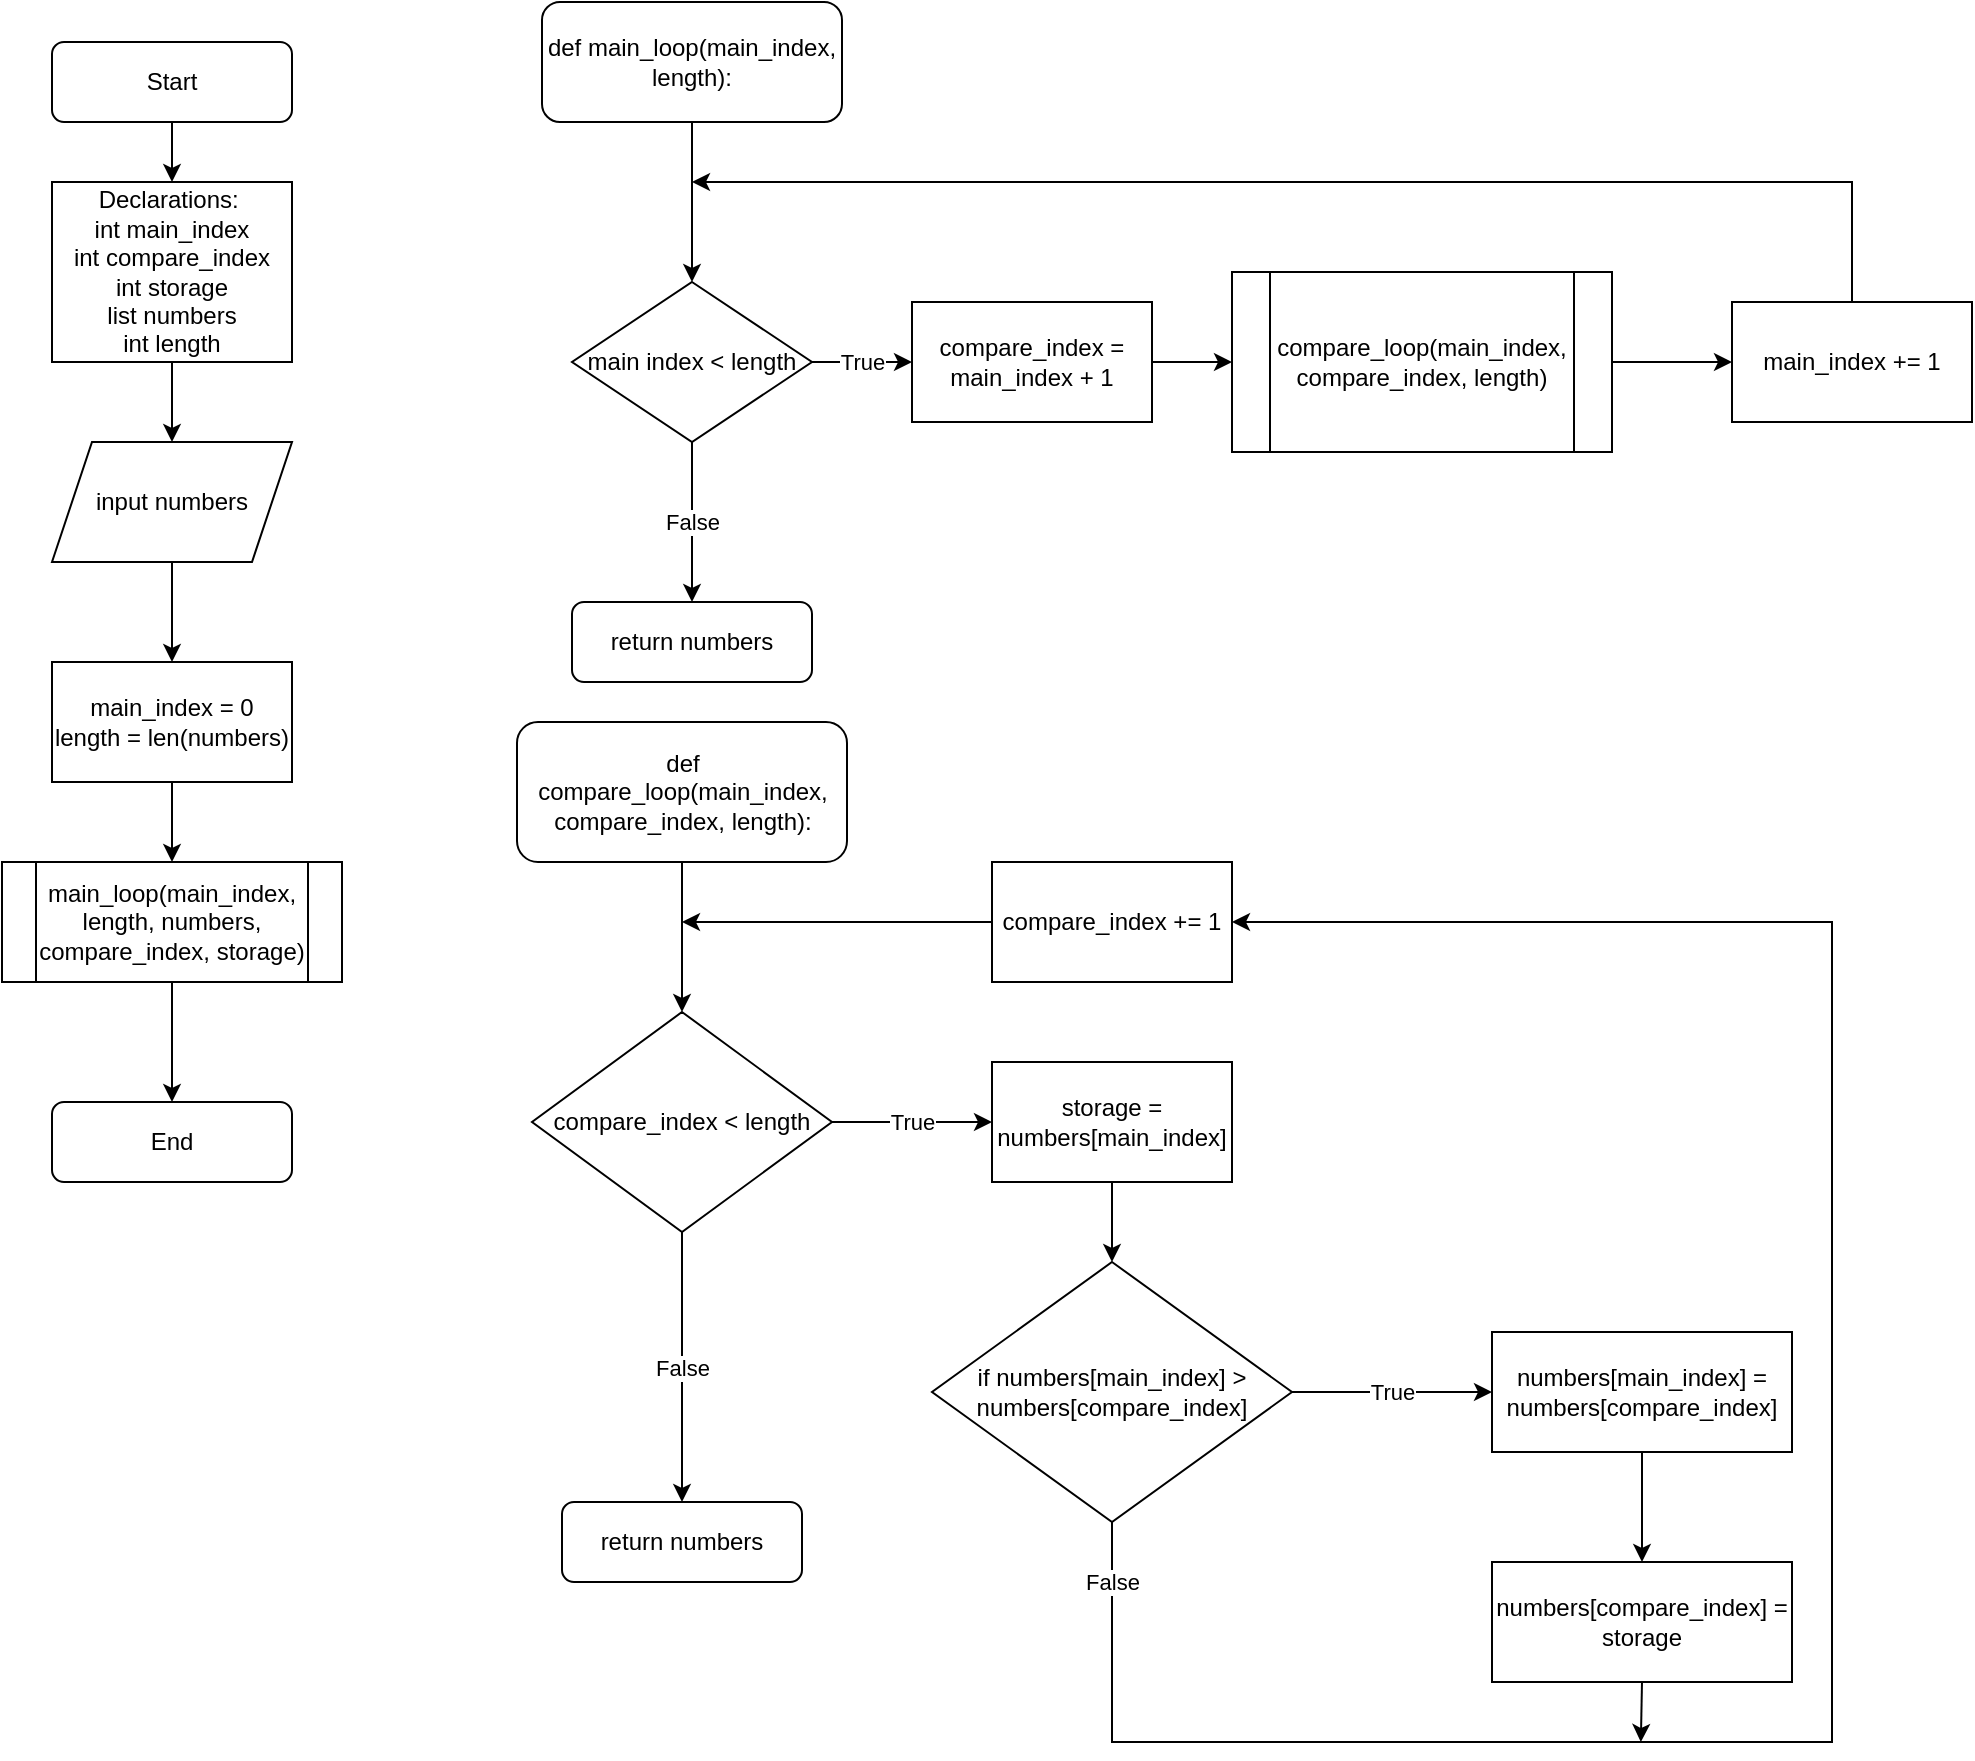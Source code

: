 <mxfile version="24.7.1" type="onedrive">
  <diagram id="C5RBs43oDa-KdzZeNtuy" name="Page-1">
    <mxGraphModel grid="1" page="1" gridSize="10" guides="1" tooltips="1" connect="1" arrows="1" fold="1" pageScale="1" pageWidth="827" pageHeight="1169" math="0" shadow="0">
      <root>
        <mxCell id="WIyWlLk6GJQsqaUBKTNV-0" />
        <mxCell id="WIyWlLk6GJQsqaUBKTNV-1" parent="WIyWlLk6GJQsqaUBKTNV-0" />
        <mxCell id="GLZ1hNm2wPYCQAVIW5SQ-14" style="edgeStyle=orthogonalEdgeStyle;rounded=0;orthogonalLoop=1;jettySize=auto;html=1;exitX=0.5;exitY=1;exitDx=0;exitDy=0;entryX=0.5;entryY=0;entryDx=0;entryDy=0;" edge="1" parent="WIyWlLk6GJQsqaUBKTNV-1" source="WIyWlLk6GJQsqaUBKTNV-3" target="GLZ1hNm2wPYCQAVIW5SQ-2">
          <mxGeometry relative="1" as="geometry" />
        </mxCell>
        <mxCell id="WIyWlLk6GJQsqaUBKTNV-3" value="Start" style="rounded=1;whiteSpace=wrap;html=1;fontSize=12;glass=0;strokeWidth=1;shadow=0;" vertex="1" parent="WIyWlLk6GJQsqaUBKTNV-1">
          <mxGeometry x="160" y="90" width="120" height="40" as="geometry" />
        </mxCell>
        <mxCell id="B6lomNf3sQdUEYr7_i3U-16" style="edgeStyle=orthogonalEdgeStyle;rounded=0;orthogonalLoop=1;jettySize=auto;html=1;exitX=0.5;exitY=1;exitDx=0;exitDy=0;" edge="1" parent="WIyWlLk6GJQsqaUBKTNV-1" source="GLZ1hNm2wPYCQAVIW5SQ-0" target="B6lomNf3sQdUEYr7_i3U-15">
          <mxGeometry relative="1" as="geometry" />
        </mxCell>
        <mxCell id="GLZ1hNm2wPYCQAVIW5SQ-0" value="&lt;div&gt;main_index = 0&lt;/div&gt;&lt;div&gt;length = len(numbers)&lt;/div&gt;" style="rounded=0;whiteSpace=wrap;html=1;" vertex="1" parent="WIyWlLk6GJQsqaUBKTNV-1">
          <mxGeometry x="160" y="400" width="120" height="60" as="geometry" />
        </mxCell>
        <mxCell id="B6lomNf3sQdUEYr7_i3U-4" value="True" style="edgeStyle=orthogonalEdgeStyle;rounded=0;orthogonalLoop=1;jettySize=auto;html=1;exitX=1;exitY=0.5;exitDx=0;exitDy=0;entryX=0;entryY=0.5;entryDx=0;entryDy=0;" edge="1" parent="WIyWlLk6GJQsqaUBKTNV-1" source="GLZ1hNm2wPYCQAVIW5SQ-1" target="B6lomNf3sQdUEYr7_i3U-3">
          <mxGeometry relative="1" as="geometry" />
        </mxCell>
        <mxCell id="GLZ1hNm2wPYCQAVIW5SQ-1" value="compare_index &amp;lt; length" style="rhombus;whiteSpace=wrap;html=1;" vertex="1" parent="WIyWlLk6GJQsqaUBKTNV-1">
          <mxGeometry x="400" y="575" width="150" height="110" as="geometry" />
        </mxCell>
        <mxCell id="GLZ1hNm2wPYCQAVIW5SQ-15" style="edgeStyle=orthogonalEdgeStyle;rounded=0;orthogonalLoop=1;jettySize=auto;html=1;exitX=0.5;exitY=1;exitDx=0;exitDy=0;entryX=0.5;entryY=0;entryDx=0;entryDy=0;" edge="1" parent="WIyWlLk6GJQsqaUBKTNV-1" source="GLZ1hNm2wPYCQAVIW5SQ-2" target="GLZ1hNm2wPYCQAVIW5SQ-3">
          <mxGeometry relative="1" as="geometry" />
        </mxCell>
        <mxCell id="GLZ1hNm2wPYCQAVIW5SQ-2" value="&lt;div&gt;&lt;span style=&quot;background-color: initial;&quot;&gt;Declarations:&amp;nbsp;&lt;/span&gt;&lt;br&gt;&lt;/div&gt;&lt;div&gt;int main_index&lt;/div&gt;&lt;div&gt;int compare_index&lt;/div&gt;&lt;div&gt;int storage&lt;/div&gt;&lt;div&gt;&lt;div&gt;list numbers&lt;/div&gt;&lt;/div&gt;&lt;div&gt;int length&lt;/div&gt;" style="rounded=0;whiteSpace=wrap;html=1;" vertex="1" parent="WIyWlLk6GJQsqaUBKTNV-1">
          <mxGeometry x="160" y="160" width="120" height="90" as="geometry" />
        </mxCell>
        <mxCell id="GLZ1hNm2wPYCQAVIW5SQ-16" style="edgeStyle=orthogonalEdgeStyle;rounded=0;orthogonalLoop=1;jettySize=auto;html=1;exitX=0.5;exitY=1;exitDx=0;exitDy=0;entryX=0.5;entryY=0;entryDx=0;entryDy=0;" edge="1" parent="WIyWlLk6GJQsqaUBKTNV-1" source="GLZ1hNm2wPYCQAVIW5SQ-3" target="GLZ1hNm2wPYCQAVIW5SQ-0">
          <mxGeometry relative="1" as="geometry" />
        </mxCell>
        <mxCell id="GLZ1hNm2wPYCQAVIW5SQ-3" value="input numbers" style="shape=parallelogram;perimeter=parallelogramPerimeter;whiteSpace=wrap;html=1;fixedSize=1;" vertex="1" parent="WIyWlLk6GJQsqaUBKTNV-1">
          <mxGeometry x="160" y="290" width="120" height="60" as="geometry" />
        </mxCell>
        <mxCell id="GLZ1hNm2wPYCQAVIW5SQ-11" value="True" style="edgeStyle=orthogonalEdgeStyle;rounded=0;orthogonalLoop=1;jettySize=auto;html=1;exitX=1;exitY=0.5;exitDx=0;exitDy=0;entryX=0;entryY=0.5;entryDx=0;entryDy=0;" edge="1" parent="WIyWlLk6GJQsqaUBKTNV-1" source="GLZ1hNm2wPYCQAVIW5SQ-5" target="GLZ1hNm2wPYCQAVIW5SQ-7">
          <mxGeometry relative="1" as="geometry" />
        </mxCell>
        <mxCell id="B6lomNf3sQdUEYr7_i3U-11" value="False" style="edgeStyle=orthogonalEdgeStyle;rounded=0;orthogonalLoop=1;jettySize=auto;html=1;exitX=0.5;exitY=1;exitDx=0;exitDy=0;entryX=1;entryY=0.5;entryDx=0;entryDy=0;" edge="1" parent="WIyWlLk6GJQsqaUBKTNV-1" source="GLZ1hNm2wPYCQAVIW5SQ-5" target="B6lomNf3sQdUEYr7_i3U-10">
          <mxGeometry x="-0.949" relative="1" as="geometry">
            <Array as="points">
              <mxPoint x="690" y="940" />
              <mxPoint x="1050" y="940" />
              <mxPoint x="1050" y="530" />
            </Array>
            <mxPoint as="offset" />
          </mxGeometry>
        </mxCell>
        <mxCell id="GLZ1hNm2wPYCQAVIW5SQ-5" value="if numbers[main_index] &amp;gt; numbers[compare_index]" style="rhombus;whiteSpace=wrap;html=1;" vertex="1" parent="WIyWlLk6GJQsqaUBKTNV-1">
          <mxGeometry x="600" y="700" width="180" height="130" as="geometry" />
        </mxCell>
        <mxCell id="GLZ1hNm2wPYCQAVIW5SQ-12" style="edgeStyle=orthogonalEdgeStyle;rounded=0;orthogonalLoop=1;jettySize=auto;html=1;exitX=0.5;exitY=1;exitDx=0;exitDy=0;entryX=0.5;entryY=0;entryDx=0;entryDy=0;" edge="1" parent="WIyWlLk6GJQsqaUBKTNV-1" source="GLZ1hNm2wPYCQAVIW5SQ-7" target="GLZ1hNm2wPYCQAVIW5SQ-8">
          <mxGeometry relative="1" as="geometry" />
        </mxCell>
        <mxCell id="GLZ1hNm2wPYCQAVIW5SQ-7" value="numbers[main_index] = numbers[compare_index]" style="rounded=0;whiteSpace=wrap;html=1;" vertex="1" parent="WIyWlLk6GJQsqaUBKTNV-1">
          <mxGeometry x="880" y="735" width="150" height="60" as="geometry" />
        </mxCell>
        <mxCell id="w4WVEwcR2jE2xloLHHEi-8" style="edgeStyle=orthogonalEdgeStyle;rounded=0;orthogonalLoop=1;jettySize=auto;html=1;exitX=0.5;exitY=1;exitDx=0;exitDy=0;" edge="1" parent="WIyWlLk6GJQsqaUBKTNV-1" source="GLZ1hNm2wPYCQAVIW5SQ-8">
          <mxGeometry relative="1" as="geometry">
            <mxPoint x="954.429" y="940" as="targetPoint" />
          </mxGeometry>
        </mxCell>
        <mxCell id="GLZ1hNm2wPYCQAVIW5SQ-8" value="numbers[compare_index] = storage" style="rounded=0;whiteSpace=wrap;html=1;" vertex="1" parent="WIyWlLk6GJQsqaUBKTNV-1">
          <mxGeometry x="880" y="850" width="150" height="60" as="geometry" />
        </mxCell>
        <mxCell id="GLZ1hNm2wPYCQAVIW5SQ-22" value="End" style="rounded=1;whiteSpace=wrap;html=1;fontSize=12;glass=0;strokeWidth=1;shadow=0;" vertex="1" parent="WIyWlLk6GJQsqaUBKTNV-1">
          <mxGeometry x="160" y="620" width="120" height="40" as="geometry" />
        </mxCell>
        <mxCell id="B6lomNf3sQdUEYr7_i3U-1" value="True" style="edgeStyle=orthogonalEdgeStyle;rounded=0;orthogonalLoop=1;jettySize=auto;html=1;exitX=1;exitY=0.5;exitDx=0;exitDy=0;entryX=0;entryY=0.5;entryDx=0;entryDy=0;" edge="1" parent="WIyWlLk6GJQsqaUBKTNV-1" source="GLZ1hNm2wPYCQAVIW5SQ-23" target="GLZ1hNm2wPYCQAVIW5SQ-25">
          <mxGeometry relative="1" as="geometry" />
        </mxCell>
        <mxCell id="B6lomNf3sQdUEYr7_i3U-21" value="False" style="edgeStyle=orthogonalEdgeStyle;rounded=0;orthogonalLoop=1;jettySize=auto;html=1;exitX=0.5;exitY=1;exitDx=0;exitDy=0;entryX=0.5;entryY=0;entryDx=0;entryDy=0;" edge="1" parent="WIyWlLk6GJQsqaUBKTNV-1" source="GLZ1hNm2wPYCQAVIW5SQ-23" target="B6lomNf3sQdUEYr7_i3U-20">
          <mxGeometry relative="1" as="geometry" />
        </mxCell>
        <mxCell id="GLZ1hNm2wPYCQAVIW5SQ-23" value="main index &amp;lt; length" style="rhombus;whiteSpace=wrap;html=1;" vertex="1" parent="WIyWlLk6GJQsqaUBKTNV-1">
          <mxGeometry x="420" y="210" width="120" height="80" as="geometry" />
        </mxCell>
        <mxCell id="w4WVEwcR2jE2xloLHHEi-9" style="edgeStyle=orthogonalEdgeStyle;rounded=0;orthogonalLoop=1;jettySize=auto;html=1;exitX=1;exitY=0.5;exitDx=0;exitDy=0;" edge="1" parent="WIyWlLk6GJQsqaUBKTNV-1" source="GLZ1hNm2wPYCQAVIW5SQ-25" target="w4WVEwcR2jE2xloLHHEi-0">
          <mxGeometry relative="1" as="geometry" />
        </mxCell>
        <mxCell id="GLZ1hNm2wPYCQAVIW5SQ-25" value="compare_index = main_index + 1" style="rounded=0;whiteSpace=wrap;html=1;" vertex="1" parent="WIyWlLk6GJQsqaUBKTNV-1">
          <mxGeometry x="590" y="220" width="120" height="60" as="geometry" />
        </mxCell>
        <mxCell id="w4WVEwcR2jE2xloLHHEi-11" style="edgeStyle=orthogonalEdgeStyle;rounded=0;orthogonalLoop=1;jettySize=auto;html=1;exitX=0.5;exitY=0;exitDx=0;exitDy=0;" edge="1" parent="WIyWlLk6GJQsqaUBKTNV-1" source="GLZ1hNm2wPYCQAVIW5SQ-33">
          <mxGeometry relative="1" as="geometry">
            <mxPoint x="480" y="160" as="targetPoint" />
            <Array as="points">
              <mxPoint x="1060" y="160" />
            </Array>
          </mxGeometry>
        </mxCell>
        <mxCell id="GLZ1hNm2wPYCQAVIW5SQ-33" value="main_index += 1" style="rounded=0;whiteSpace=wrap;html=1;" vertex="1" parent="WIyWlLk6GJQsqaUBKTNV-1">
          <mxGeometry x="1000" y="220" width="120" height="60" as="geometry" />
        </mxCell>
        <mxCell id="B6lomNf3sQdUEYr7_i3U-5" style="edgeStyle=orthogonalEdgeStyle;rounded=0;orthogonalLoop=1;jettySize=auto;html=1;exitX=0.5;exitY=1;exitDx=0;exitDy=0;entryX=0.5;entryY=0;entryDx=0;entryDy=0;" edge="1" parent="WIyWlLk6GJQsqaUBKTNV-1" source="B6lomNf3sQdUEYr7_i3U-3" target="GLZ1hNm2wPYCQAVIW5SQ-5">
          <mxGeometry relative="1" as="geometry" />
        </mxCell>
        <mxCell id="B6lomNf3sQdUEYr7_i3U-3" value="storage = numbers[main_index]" style="rounded=0;whiteSpace=wrap;html=1;" vertex="1" parent="WIyWlLk6GJQsqaUBKTNV-1">
          <mxGeometry x="630" y="600" width="120" height="60" as="geometry" />
        </mxCell>
        <mxCell id="B6lomNf3sQdUEYr7_i3U-12" style="edgeStyle=orthogonalEdgeStyle;rounded=0;orthogonalLoop=1;jettySize=auto;html=1;exitX=0;exitY=0.5;exitDx=0;exitDy=0;" edge="1" parent="WIyWlLk6GJQsqaUBKTNV-1" source="B6lomNf3sQdUEYr7_i3U-10">
          <mxGeometry relative="1" as="geometry">
            <mxPoint x="475" y="530" as="targetPoint" />
          </mxGeometry>
        </mxCell>
        <mxCell id="B6lomNf3sQdUEYr7_i3U-10" value="compare_index += 1" style="rounded=0;whiteSpace=wrap;html=1;" vertex="1" parent="WIyWlLk6GJQsqaUBKTNV-1">
          <mxGeometry x="630" y="500" width="120" height="60" as="geometry" />
        </mxCell>
        <mxCell id="B6lomNf3sQdUEYr7_i3U-17" style="edgeStyle=orthogonalEdgeStyle;rounded=0;orthogonalLoop=1;jettySize=auto;html=1;exitX=0.5;exitY=1;exitDx=0;exitDy=0;entryX=0.5;entryY=0;entryDx=0;entryDy=0;" edge="1" parent="WIyWlLk6GJQsqaUBKTNV-1" source="B6lomNf3sQdUEYr7_i3U-15" target="GLZ1hNm2wPYCQAVIW5SQ-22">
          <mxGeometry relative="1" as="geometry" />
        </mxCell>
        <mxCell id="B6lomNf3sQdUEYr7_i3U-15" value="main_loop(main_index, length, numbers, compare_index, storage)" style="shape=process;whiteSpace=wrap;html=1;backgroundOutline=1;" vertex="1" parent="WIyWlLk6GJQsqaUBKTNV-1">
          <mxGeometry x="135" y="500" width="170" height="60" as="geometry" />
        </mxCell>
        <mxCell id="B6lomNf3sQdUEYr7_i3U-19" style="edgeStyle=orthogonalEdgeStyle;rounded=0;orthogonalLoop=1;jettySize=auto;html=1;exitX=0.5;exitY=1;exitDx=0;exitDy=0;entryX=0.5;entryY=0;entryDx=0;entryDy=0;" edge="1" parent="WIyWlLk6GJQsqaUBKTNV-1" source="B6lomNf3sQdUEYr7_i3U-18" target="GLZ1hNm2wPYCQAVIW5SQ-23">
          <mxGeometry relative="1" as="geometry" />
        </mxCell>
        <mxCell id="B6lomNf3sQdUEYr7_i3U-18" value="def main_loop(main_index, length):" style="rounded=1;whiteSpace=wrap;html=1;fontSize=12;glass=0;strokeWidth=1;shadow=0;" vertex="1" parent="WIyWlLk6GJQsqaUBKTNV-1">
          <mxGeometry x="405" y="70" width="150" height="60" as="geometry" />
        </mxCell>
        <mxCell id="B6lomNf3sQdUEYr7_i3U-20" value="return numbers" style="rounded=1;whiteSpace=wrap;html=1;fontSize=12;glass=0;strokeWidth=1;shadow=0;" vertex="1" parent="WIyWlLk6GJQsqaUBKTNV-1">
          <mxGeometry x="420" y="370" width="120" height="40" as="geometry" />
        </mxCell>
        <mxCell id="w4WVEwcR2jE2xloLHHEi-10" style="edgeStyle=orthogonalEdgeStyle;rounded=0;orthogonalLoop=1;jettySize=auto;html=1;exitX=1;exitY=0.5;exitDx=0;exitDy=0;entryX=0;entryY=0.5;entryDx=0;entryDy=0;" edge="1" parent="WIyWlLk6GJQsqaUBKTNV-1" source="w4WVEwcR2jE2xloLHHEi-0" target="GLZ1hNm2wPYCQAVIW5SQ-33">
          <mxGeometry relative="1" as="geometry" />
        </mxCell>
        <mxCell id="w4WVEwcR2jE2xloLHHEi-0" value="compare_loop(main_index, compare_index, length)" style="shape=process;whiteSpace=wrap;html=1;backgroundOutline=1;" vertex="1" parent="WIyWlLk6GJQsqaUBKTNV-1">
          <mxGeometry x="750" y="205" width="190" height="90" as="geometry" />
        </mxCell>
        <mxCell id="w4WVEwcR2jE2xloLHHEi-4" style="edgeStyle=orthogonalEdgeStyle;rounded=0;orthogonalLoop=1;jettySize=auto;html=1;exitX=0.5;exitY=1;exitDx=0;exitDy=0;entryX=0.5;entryY=0;entryDx=0;entryDy=0;" edge="1" parent="WIyWlLk6GJQsqaUBKTNV-1" source="w4WVEwcR2jE2xloLHHEi-3" target="GLZ1hNm2wPYCQAVIW5SQ-1">
          <mxGeometry relative="1" as="geometry" />
        </mxCell>
        <mxCell id="w4WVEwcR2jE2xloLHHEi-3" value="def compare_loop(main_index, compare_index, length):" style="rounded=1;whiteSpace=wrap;html=1;fontSize=12;glass=0;strokeWidth=1;shadow=0;" vertex="1" parent="WIyWlLk6GJQsqaUBKTNV-1">
          <mxGeometry x="392.5" y="430" width="165" height="70" as="geometry" />
        </mxCell>
        <mxCell id="w4WVEwcR2jE2xloLHHEi-6" value="False" style="edgeStyle=orthogonalEdgeStyle;rounded=0;orthogonalLoop=1;jettySize=auto;html=1;exitX=0.5;exitY=1;exitDx=0;exitDy=0;entryX=0.5;entryY=0;entryDx=0;entryDy=0;" edge="1" parent="WIyWlLk6GJQsqaUBKTNV-1" source="GLZ1hNm2wPYCQAVIW5SQ-1" target="w4WVEwcR2jE2xloLHHEi-7">
          <mxGeometry relative="1" as="geometry">
            <mxPoint x="475" y="680" as="sourcePoint" />
          </mxGeometry>
        </mxCell>
        <mxCell id="w4WVEwcR2jE2xloLHHEi-7" value="return numbers" style="rounded=1;whiteSpace=wrap;html=1;fontSize=12;glass=0;strokeWidth=1;shadow=0;" vertex="1" parent="WIyWlLk6GJQsqaUBKTNV-1">
          <mxGeometry x="415" y="820" width="120" height="40" as="geometry" />
        </mxCell>
      </root>
    </mxGraphModel>
  </diagram>
</mxfile>
